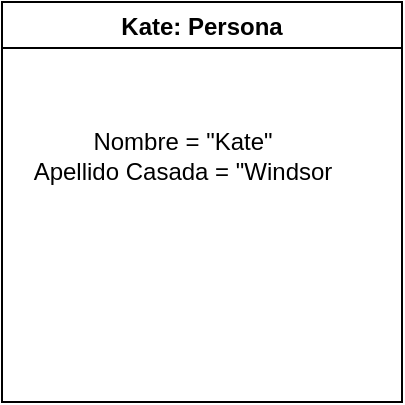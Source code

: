<mxfile>
    <diagram id="BdhmR91ehoMnTaQIsp19" name="Página-1">
        <mxGraphModel dx="383" dy="337" grid="1" gridSize="10" guides="1" tooltips="1" connect="1" arrows="1" fold="1" page="1" pageScale="1" pageWidth="827" pageHeight="1169" math="0" shadow="0">
            <root>
                <mxCell id="0"/>
                <mxCell id="1" parent="0"/>
                <mxCell id="2" value="Kate: Persona" style="swimlane;" vertex="1" parent="1">
                    <mxGeometry x="100" y="150" width="200" height="200" as="geometry"/>
                </mxCell>
                <mxCell id="3" value="&lt;br&gt;Nombre = &quot;Kate&quot;&lt;br&gt;Apellido Casada = &quot;Windsor" style="text;html=1;align=center;verticalAlign=middle;resizable=0;points=[];autosize=1;strokeColor=none;fillColor=none;" vertex="1" parent="1">
                    <mxGeometry x="105" y="195" width="170" height="50" as="geometry"/>
                </mxCell>
            </root>
        </mxGraphModel>
    </diagram>
</mxfile>